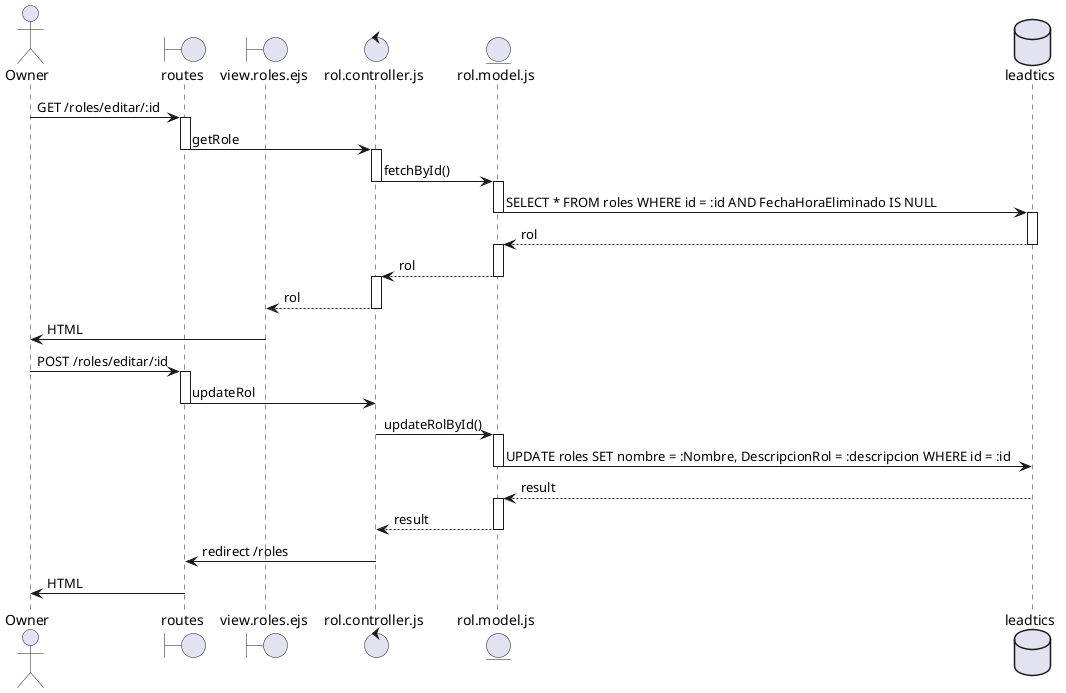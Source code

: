 @startuml

actor Owner
boundary routes
boundary view.roles.ejs
control rol.controller.js
entity rol.model.js
database leadtics

Owner -> routes : GET /roles/editar/:id
activate routes

routes -> rol.controller.js : getRole
deactivate routes
activate rol.controller.js

rol.controller.js -> rol.model.js : fetchById()
deactivate rol.controller.js
activate rol.model.js

rol.model.js -> leadtics : SELECT * FROM roles WHERE id = :id AND FechaHoraEliminado IS NULL
deactivate rol.model.js
activate leadtics

leadtics --> rol.model.js : rol
deactivate leadtics
activate rol.model.js

rol.model.js --> rol.controller.js : rol
deactivate rol.model.js
activate rol.controller.js

rol.controller.js --> view.roles.ejs : rol
deactivate rol.controller.js

view.roles.ejs -> Owner : HTML
deactivate view.roles.ejs

Owner -> routes : POST /roles/editar/:id
activate routes

routes -> rol.controller.js : updateRol
deactivate routes

rol.controller.js -> rol.model.js : updateRolById()
activate rol.model.js

rol.model.js -> leadtics : UPDATE roles SET nombre = :Nombre, DescripcionRol = :descripcion WHERE id = :id
deactivate rol.model.js

leadtics --> rol.model.js : result
activate rol.model.js

rol.model.js --> rol.controller.js : result
deactivate rol.model.js

rol.controller.js -> routes : redirect /roles
deactivate rol.controller.js

routes -> Owner : HTML
deactivate routes

@enduml